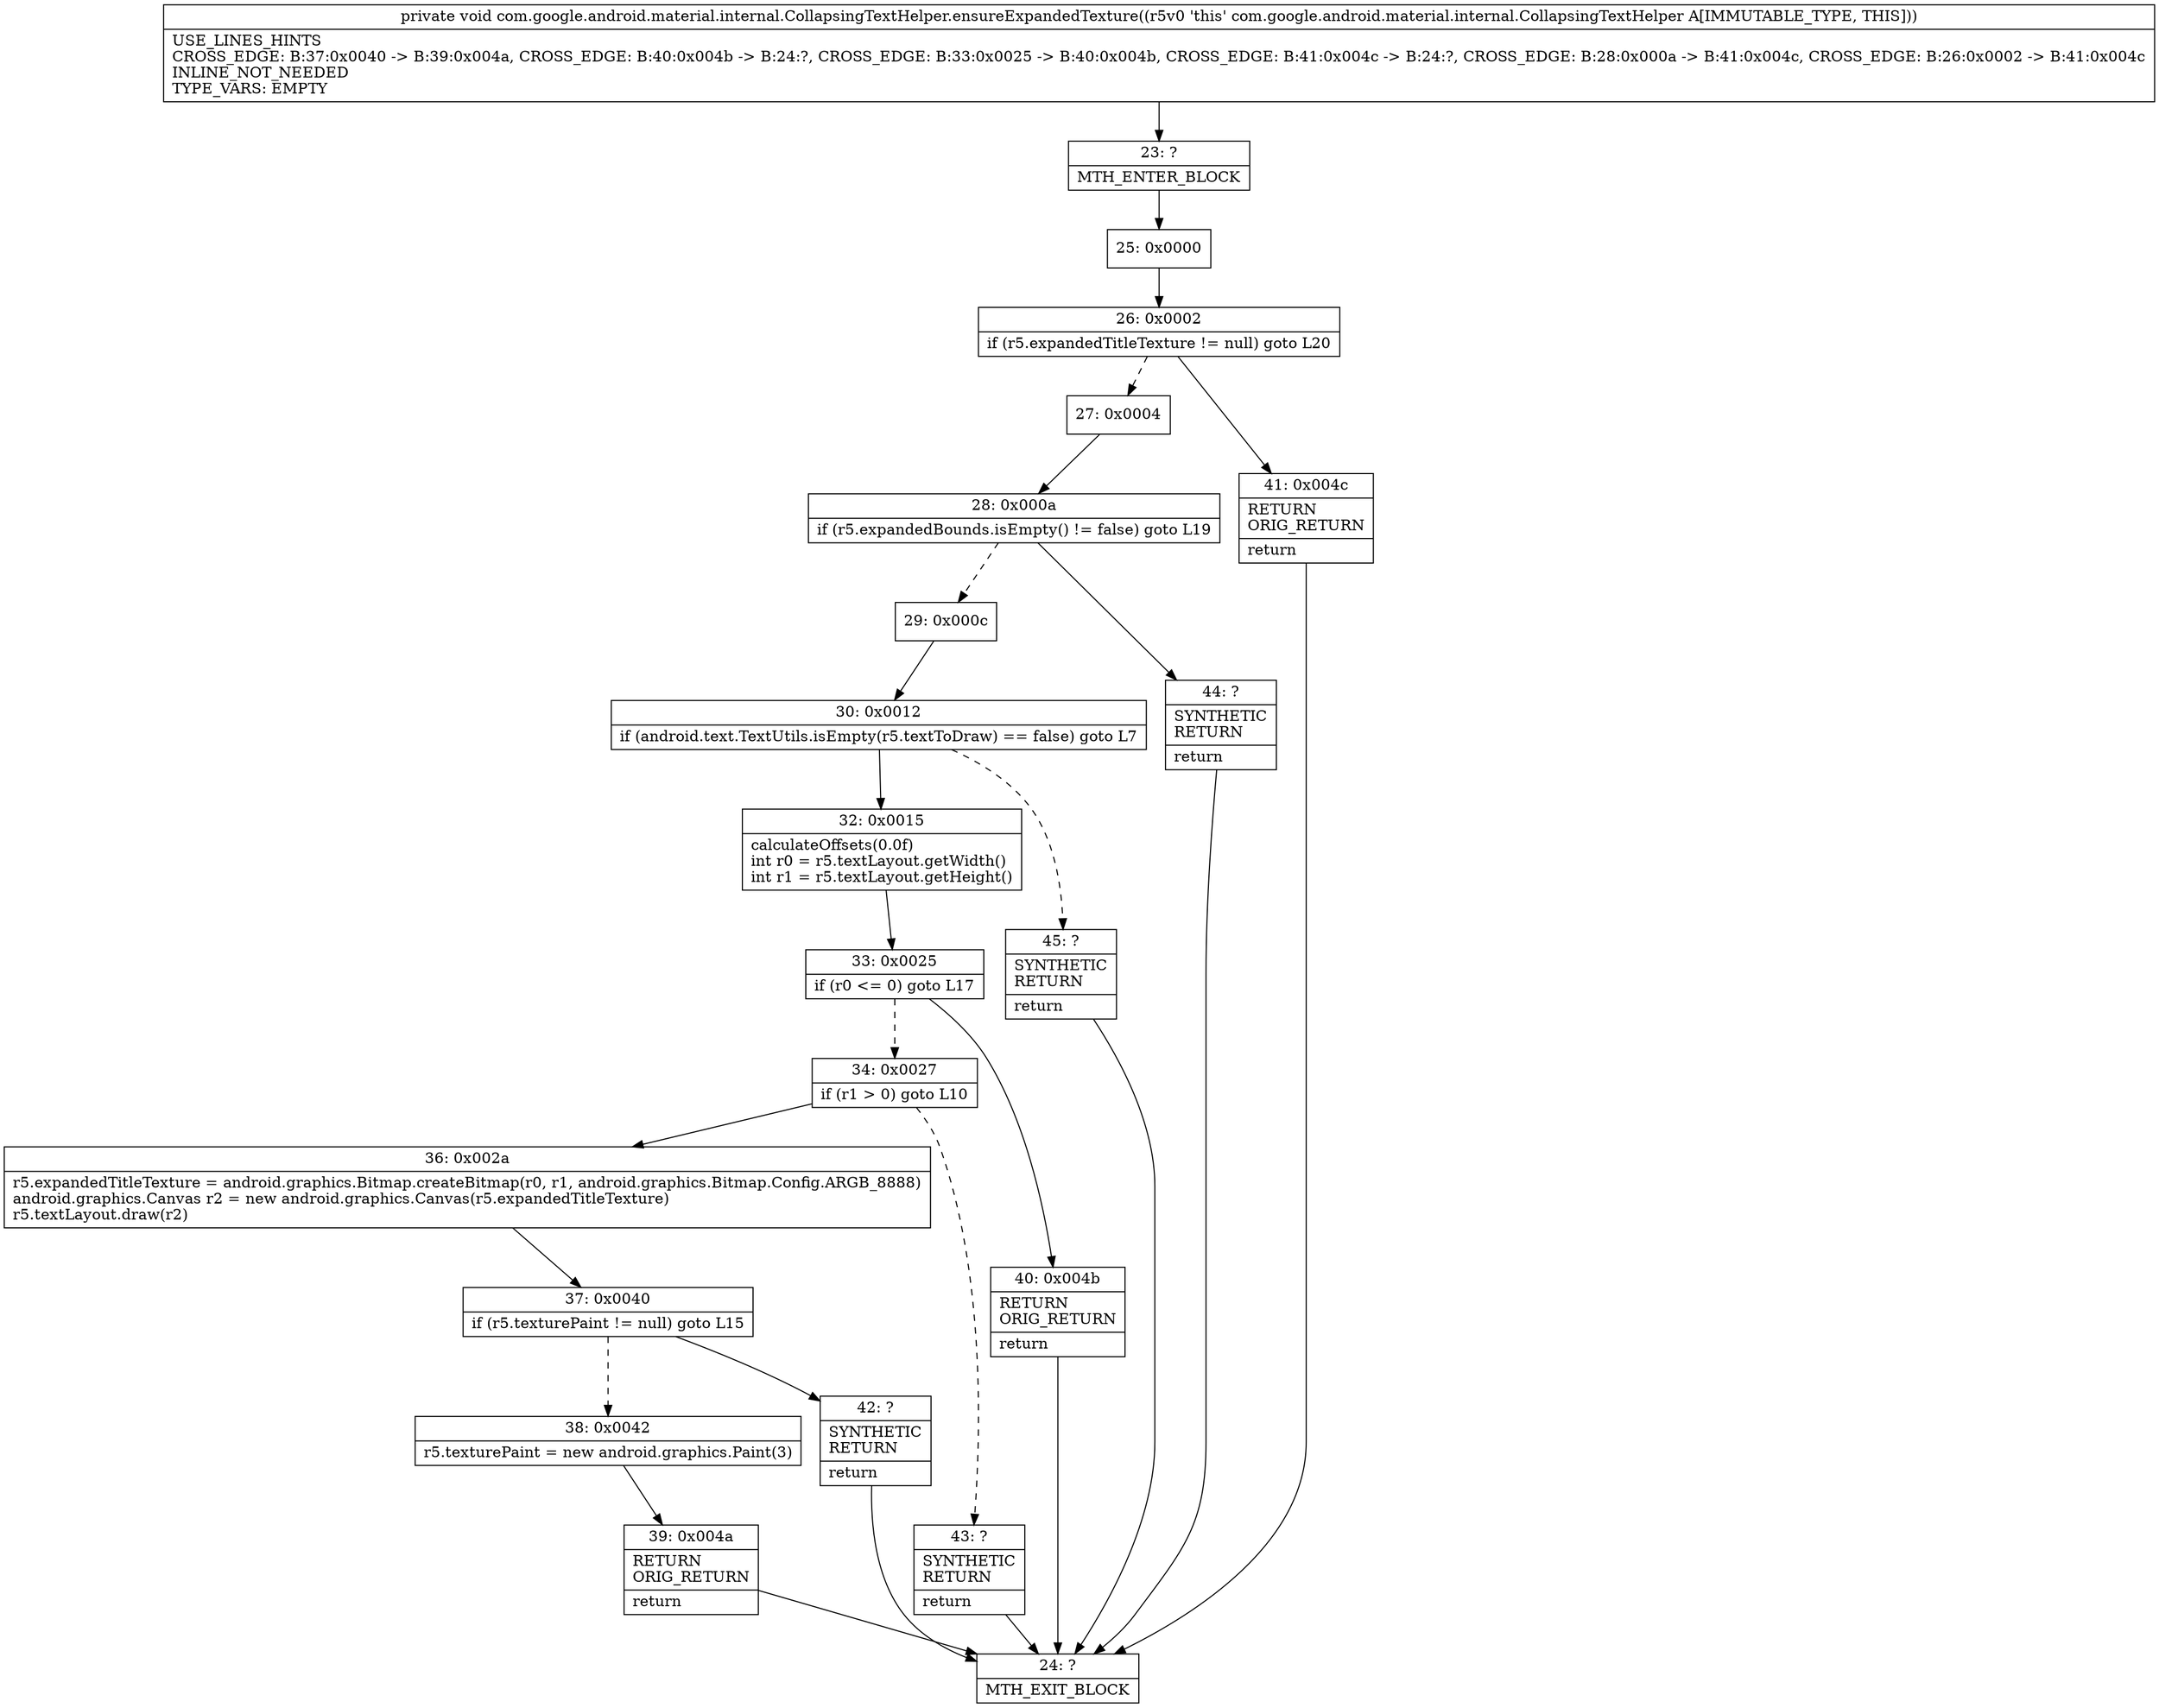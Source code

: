 digraph "CFG forcom.google.android.material.internal.CollapsingTextHelper.ensureExpandedTexture()V" {
Node_23 [shape=record,label="{23\:\ ?|MTH_ENTER_BLOCK\l}"];
Node_25 [shape=record,label="{25\:\ 0x0000}"];
Node_26 [shape=record,label="{26\:\ 0x0002|if (r5.expandedTitleTexture != null) goto L20\l}"];
Node_27 [shape=record,label="{27\:\ 0x0004}"];
Node_28 [shape=record,label="{28\:\ 0x000a|if (r5.expandedBounds.isEmpty() != false) goto L19\l}"];
Node_29 [shape=record,label="{29\:\ 0x000c}"];
Node_30 [shape=record,label="{30\:\ 0x0012|if (android.text.TextUtils.isEmpty(r5.textToDraw) == false) goto L7\l}"];
Node_32 [shape=record,label="{32\:\ 0x0015|calculateOffsets(0.0f)\lint r0 = r5.textLayout.getWidth()\lint r1 = r5.textLayout.getHeight()\l}"];
Node_33 [shape=record,label="{33\:\ 0x0025|if (r0 \<= 0) goto L17\l}"];
Node_34 [shape=record,label="{34\:\ 0x0027|if (r1 \> 0) goto L10\l}"];
Node_36 [shape=record,label="{36\:\ 0x002a|r5.expandedTitleTexture = android.graphics.Bitmap.createBitmap(r0, r1, android.graphics.Bitmap.Config.ARGB_8888)\landroid.graphics.Canvas r2 = new android.graphics.Canvas(r5.expandedTitleTexture)\lr5.textLayout.draw(r2)\l}"];
Node_37 [shape=record,label="{37\:\ 0x0040|if (r5.texturePaint != null) goto L15\l}"];
Node_38 [shape=record,label="{38\:\ 0x0042|r5.texturePaint = new android.graphics.Paint(3)\l}"];
Node_39 [shape=record,label="{39\:\ 0x004a|RETURN\lORIG_RETURN\l|return\l}"];
Node_24 [shape=record,label="{24\:\ ?|MTH_EXIT_BLOCK\l}"];
Node_42 [shape=record,label="{42\:\ ?|SYNTHETIC\lRETURN\l|return\l}"];
Node_43 [shape=record,label="{43\:\ ?|SYNTHETIC\lRETURN\l|return\l}"];
Node_40 [shape=record,label="{40\:\ 0x004b|RETURN\lORIG_RETURN\l|return\l}"];
Node_45 [shape=record,label="{45\:\ ?|SYNTHETIC\lRETURN\l|return\l}"];
Node_44 [shape=record,label="{44\:\ ?|SYNTHETIC\lRETURN\l|return\l}"];
Node_41 [shape=record,label="{41\:\ 0x004c|RETURN\lORIG_RETURN\l|return\l}"];
MethodNode[shape=record,label="{private void com.google.android.material.internal.CollapsingTextHelper.ensureExpandedTexture((r5v0 'this' com.google.android.material.internal.CollapsingTextHelper A[IMMUTABLE_TYPE, THIS]))  | USE_LINES_HINTS\lCROSS_EDGE: B:37:0x0040 \-\> B:39:0x004a, CROSS_EDGE: B:40:0x004b \-\> B:24:?, CROSS_EDGE: B:33:0x0025 \-\> B:40:0x004b, CROSS_EDGE: B:41:0x004c \-\> B:24:?, CROSS_EDGE: B:28:0x000a \-\> B:41:0x004c, CROSS_EDGE: B:26:0x0002 \-\> B:41:0x004c\lINLINE_NOT_NEEDED\lTYPE_VARS: EMPTY\l}"];
MethodNode -> Node_23;Node_23 -> Node_25;
Node_25 -> Node_26;
Node_26 -> Node_27[style=dashed];
Node_26 -> Node_41;
Node_27 -> Node_28;
Node_28 -> Node_29[style=dashed];
Node_28 -> Node_44;
Node_29 -> Node_30;
Node_30 -> Node_32;
Node_30 -> Node_45[style=dashed];
Node_32 -> Node_33;
Node_33 -> Node_34[style=dashed];
Node_33 -> Node_40;
Node_34 -> Node_36;
Node_34 -> Node_43[style=dashed];
Node_36 -> Node_37;
Node_37 -> Node_38[style=dashed];
Node_37 -> Node_42;
Node_38 -> Node_39;
Node_39 -> Node_24;
Node_42 -> Node_24;
Node_43 -> Node_24;
Node_40 -> Node_24;
Node_45 -> Node_24;
Node_44 -> Node_24;
Node_41 -> Node_24;
}

